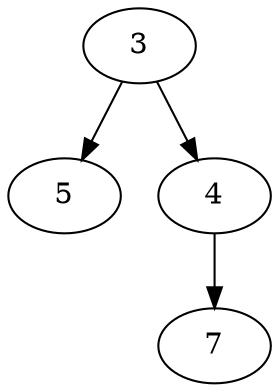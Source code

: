 digraph {
  n3 [label="3" pos="1.4,2.0!" ]
  n5 [label="5" pos="2.8,1.0!" ]
  n4 [label="4" pos="0.0,1.0!" ]
  n7 [label="7" pos="-0.7,0.0!" ]
  n3 -> n5 
  n3 -> n4 
  n4 -> n7 
}
